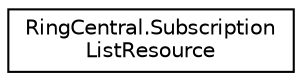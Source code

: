 digraph "Graphical Class Hierarchy"
{
 // LATEX_PDF_SIZE
  edge [fontname="Helvetica",fontsize="10",labelfontname="Helvetica",labelfontsize="10"];
  node [fontname="Helvetica",fontsize="10",shape=record];
  rankdir="LR";
  Node0 [label="RingCentral.Subscription\lListResource",height=0.2,width=0.4,color="black", fillcolor="white", style="filled",URL="$classRingCentral_1_1SubscriptionListResource.html",tooltip=" "];
}
